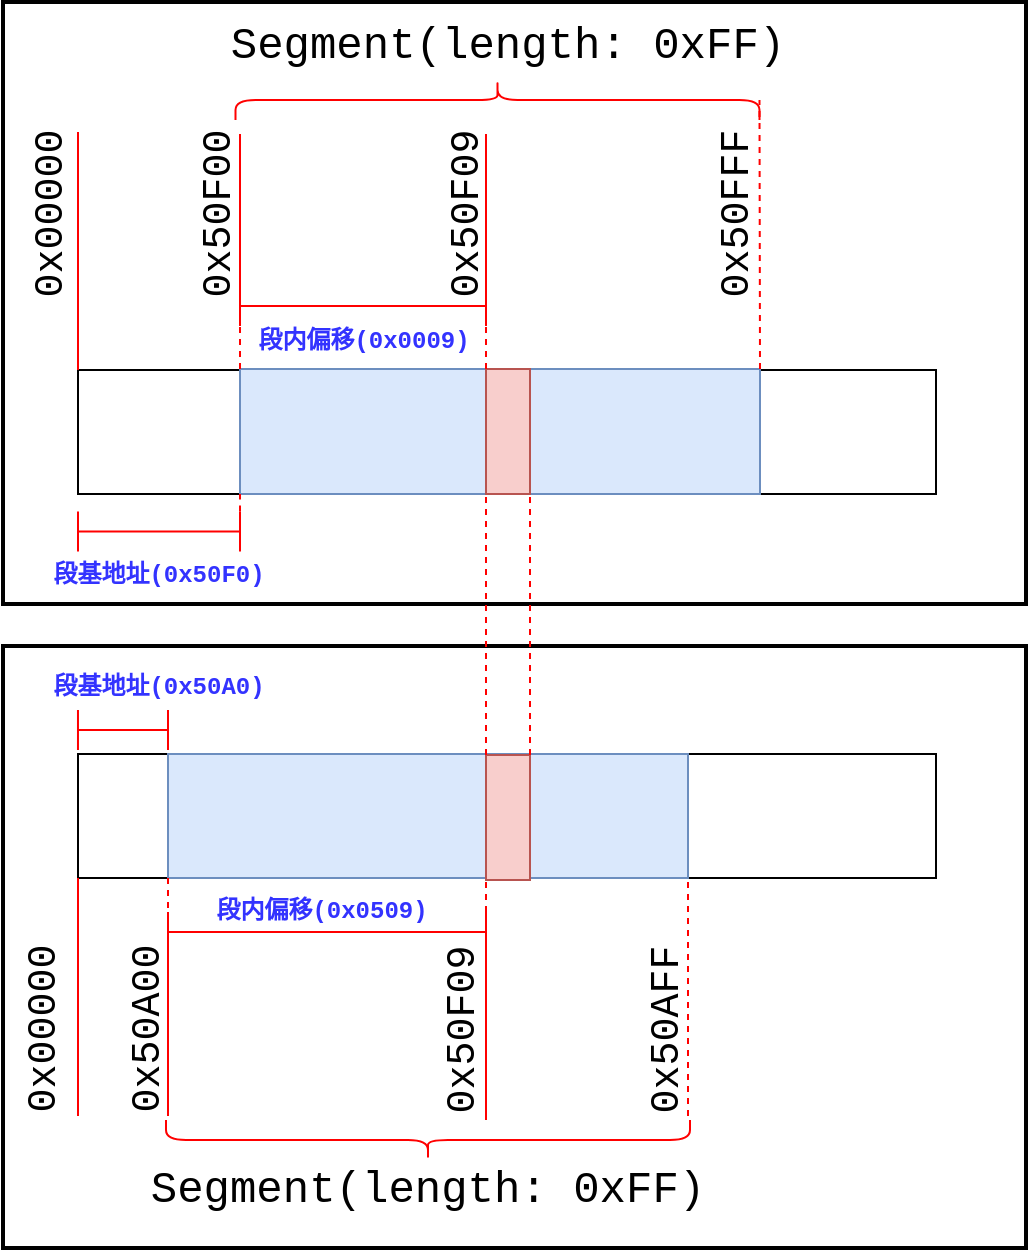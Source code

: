 <mxfile version="14.4.3" type="device"><diagram id="1t9665kTnES_BNAhb-0G" name="第 1 页"><mxGraphModel dx="1106" dy="844" grid="0" gridSize="10" guides="1" tooltips="1" connect="1" arrows="1" fold="1" page="0" pageScale="1" pageWidth="827" pageHeight="1169" math="0" shadow="0"><root><mxCell id="0"/><mxCell id="1" parent="0"/><mxCell id="i_eCG1NpwLswjeykH-Vu-57" value="" style="rounded=0;whiteSpace=wrap;html=1;strokeWidth=2;fontSize=22;fillColor=#FFFFFF;" vertex="1" parent="1"><mxGeometry x="20.5" y="500" width="511.5" height="301" as="geometry"/></mxCell><mxCell id="i_eCG1NpwLswjeykH-Vu-56" value="" style="rounded=0;whiteSpace=wrap;html=1;strokeWidth=2;fontSize=22;fillColor=#FFFFFF;" vertex="1" parent="1"><mxGeometry x="20.5" y="178" width="511.5" height="301" as="geometry"/></mxCell><mxCell id="i_eCG1NpwLswjeykH-Vu-1" value="" style="rounded=0;whiteSpace=wrap;html=1;" vertex="1" parent="1"><mxGeometry x="58" y="362" width="429" height="62" as="geometry"/></mxCell><mxCell id="i_eCG1NpwLswjeykH-Vu-2" value="" style="rounded=0;whiteSpace=wrap;html=1;fillColor=#dae8fc;strokeColor=#6c8ebf;" vertex="1" parent="1"><mxGeometry x="139" y="361.5" width="260" height="62.5" as="geometry"/></mxCell><mxCell id="i_eCG1NpwLswjeykH-Vu-3" value="" style="rounded=0;whiteSpace=wrap;html=1;fillColor=#f8cecc;strokeColor=#b85450;" vertex="1" parent="1"><mxGeometry x="262" y="361.5" width="22" height="62.5" as="geometry"/></mxCell><mxCell id="i_eCG1NpwLswjeykH-Vu-4" value="" style="shape=crossbar;whiteSpace=wrap;html=1;rounded=1;fillColor=#ffffff;strokeColor=#FF0000;" vertex="1" parent="1"><mxGeometry x="58" y="432.75" width="81" height="20" as="geometry"/></mxCell><mxCell id="i_eCG1NpwLswjeykH-Vu-5" value="" style="endArrow=none;dashed=1;html=1;entryX=0;entryY=1;entryDx=0;entryDy=0;exitX=1;exitY=0;exitDx=0;exitDy=0;exitPerimeter=0;strokeColor=#FF0000;" edge="1" parent="1" source="i_eCG1NpwLswjeykH-Vu-4" target="i_eCG1NpwLswjeykH-Vu-2"><mxGeometry width="50" height="50" relative="1" as="geometry"><mxPoint x="387" y="456" as="sourcePoint"/><mxPoint x="437" y="406" as="targetPoint"/></mxGeometry></mxCell><mxCell id="i_eCG1NpwLswjeykH-Vu-6" value="" style="shape=crossbar;whiteSpace=wrap;html=1;rounded=1;fillColor=#ffffff;strokeColor=#FF0000;" vertex="1" parent="1"><mxGeometry x="139" y="320" width="123" height="20" as="geometry"/></mxCell><mxCell id="i_eCG1NpwLswjeykH-Vu-7" value="" style="endArrow=none;dashed=1;html=1;entryX=1;entryY=1;entryDx=0;entryDy=0;exitX=0;exitY=0;exitDx=0;exitDy=0;entryPerimeter=0;strokeColor=#FF0000;" edge="1" parent="1" source="i_eCG1NpwLswjeykH-Vu-3" target="i_eCG1NpwLswjeykH-Vu-6"><mxGeometry width="50" height="50" relative="1" as="geometry"><mxPoint x="149" y="572" as="sourcePoint"/><mxPoint x="149" y="532.5" as="targetPoint"/></mxGeometry></mxCell><mxCell id="i_eCG1NpwLswjeykH-Vu-8" value="" style="endArrow=none;dashed=1;html=1;entryX=0;entryY=1;entryDx=0;entryDy=0;exitX=0;exitY=0;exitDx=0;exitDy=0;entryPerimeter=0;strokeColor=#FF0000;" edge="1" parent="1" source="i_eCG1NpwLswjeykH-Vu-2" target="i_eCG1NpwLswjeykH-Vu-6"><mxGeometry width="50" height="50" relative="1" as="geometry"><mxPoint x="159" y="582" as="sourcePoint"/><mxPoint x="159" y="542.5" as="targetPoint"/></mxGeometry></mxCell><mxCell id="i_eCG1NpwLswjeykH-Vu-11" value="&lt;font face=&quot;Courier New&quot; color=&quot;#3333ff&quot; size=&quot;1&quot;&gt;&lt;b style=&quot;font-size: 12px&quot;&gt;段基地址(0x50F0)&lt;/b&gt;&lt;/font&gt;" style="text;html=1;strokeColor=none;fillColor=none;align=center;verticalAlign=middle;whiteSpace=wrap;rounded=0;fontSize=15;" vertex="1" parent="1"><mxGeometry x="25.87" y="452.75" width="145.25" height="20" as="geometry"/></mxCell><mxCell id="i_eCG1NpwLswjeykH-Vu-12" value="&lt;font face=&quot;Courier New&quot; style=&quot;font-size: 12px&quot;&gt;段内偏移(0x0009)&lt;/font&gt;" style="text;html=1;fillColor=none;align=center;verticalAlign=middle;whiteSpace=wrap;rounded=0;fontSize=15;fontColor=#3333FF;fontStyle=1;" vertex="1" parent="1"><mxGeometry x="146.5" y="336" width="108" height="20" as="geometry"/></mxCell><mxCell id="i_eCG1NpwLswjeykH-Vu-13" value="" style="shape=curlyBracket;whiteSpace=wrap;html=1;rounded=1;strokeWidth=1;fillColor=#ffffff;rotation=90;strokeColor=#FF0000;" vertex="1" parent="1"><mxGeometry x="257.75" y="96" width="20" height="262" as="geometry"/></mxCell><mxCell id="i_eCG1NpwLswjeykH-Vu-14" value="&lt;font face=&quot;Courier New&quot; style=&quot;font-size: 22px;&quot;&gt;&lt;span style=&quot;font-size: 22px;&quot;&gt;Segment(length: 0xFF)&lt;/span&gt;&lt;/font&gt;" style="text;html=1;fillColor=none;align=center;verticalAlign=middle;whiteSpace=wrap;rounded=0;rotation=0;fontSize=22;" vertex="1" parent="1"><mxGeometry x="79.5" y="190" width="386" height="20" as="geometry"/></mxCell><mxCell id="i_eCG1NpwLswjeykH-Vu-17" value="&lt;font face=&quot;Courier New&quot; style=&quot;font-size: 20px;&quot;&gt;0x00000&lt;/font&gt;" style="text;html=1;fillColor=none;align=center;verticalAlign=middle;whiteSpace=wrap;rounded=0;rotation=-90;fontSize=20;" vertex="1" parent="1"><mxGeometry x="-1" y="274" width="87.5" height="20" as="geometry"/></mxCell><mxCell id="i_eCG1NpwLswjeykH-Vu-18" value="&lt;font face=&quot;Courier New&quot; style=&quot;font-size: 20px&quot;&gt;0x50F00&lt;/font&gt;" style="text;html=1;fillColor=none;align=center;verticalAlign=middle;whiteSpace=wrap;rounded=0;rotation=-90;fontSize=20;" vertex="1" parent="1"><mxGeometry x="83" y="274" width="87.5" height="20" as="geometry"/></mxCell><mxCell id="i_eCG1NpwLswjeykH-Vu-19" value="" style="endArrow=none;html=1;strokeWidth=1;fontSize=20;exitX=0;exitY=0;exitDx=0;exitDy=0;strokeColor=#FF0000;" edge="1" parent="1" source="i_eCG1NpwLswjeykH-Vu-1"><mxGeometry width="50" height="50" relative="1" as="geometry"><mxPoint x="387" y="383" as="sourcePoint"/><mxPoint x="58" y="243" as="targetPoint"/></mxGeometry></mxCell><mxCell id="i_eCG1NpwLswjeykH-Vu-22" value="" style="endArrow=none;html=1;strokeWidth=1;fontSize=20;exitX=0;exitY=0;exitDx=0;exitDy=0;exitPerimeter=0;strokeColor=#FF0000;" edge="1" parent="1" source="i_eCG1NpwLswjeykH-Vu-6"><mxGeometry width="50" height="50" relative="1" as="geometry"><mxPoint x="68" y="372" as="sourcePoint"/><mxPoint x="139" y="244" as="targetPoint"/></mxGeometry></mxCell><mxCell id="i_eCG1NpwLswjeykH-Vu-23" value="" style="rounded=0;whiteSpace=wrap;html=1;" vertex="1" parent="1"><mxGeometry x="58" y="554" width="429" height="62" as="geometry"/></mxCell><mxCell id="i_eCG1NpwLswjeykH-Vu-24" value="" style="rounded=0;whiteSpace=wrap;html=1;fillColor=#dae8fc;strokeColor=#6c8ebf;" vertex="1" parent="1"><mxGeometry x="103" y="554" width="260" height="62" as="geometry"/></mxCell><mxCell id="i_eCG1NpwLswjeykH-Vu-25" value="" style="rounded=0;whiteSpace=wrap;html=1;fillColor=#f8cecc;strokeColor=#b85450;" vertex="1" parent="1"><mxGeometry x="262" y="554.5" width="22" height="62.5" as="geometry"/></mxCell><mxCell id="i_eCG1NpwLswjeykH-Vu-26" value="" style="endArrow=none;dashed=1;html=1;entryX=0.5;entryY=0;entryDx=0;entryDy=0;exitX=1;exitY=0;exitDx=0;exitDy=0;strokeColor=#FF0000;" edge="1" parent="1" source="i_eCG1NpwLswjeykH-Vu-2" target="i_eCG1NpwLswjeykH-Vu-13"><mxGeometry width="50" height="50" relative="1" as="geometry"><mxPoint x="272" y="371.5" as="sourcePoint"/><mxPoint x="272" y="350" as="targetPoint"/></mxGeometry></mxCell><mxCell id="i_eCG1NpwLswjeykH-Vu-28" value="" style="endArrow=none;dashed=1;html=1;entryX=0;entryY=1;entryDx=0;entryDy=0;exitX=0;exitY=0;exitDx=0;exitDy=0;strokeColor=#FF0000;" edge="1" parent="1" source="i_eCG1NpwLswjeykH-Vu-25" target="i_eCG1NpwLswjeykH-Vu-3"><mxGeometry width="50" height="50" relative="1" as="geometry"><mxPoint x="409" y="371.5" as="sourcePoint"/><mxPoint x="408.75" y="312.75" as="targetPoint"/></mxGeometry></mxCell><mxCell id="i_eCG1NpwLswjeykH-Vu-29" value="" style="endArrow=none;dashed=1;html=1;entryX=1;entryY=1;entryDx=0;entryDy=0;exitX=1;exitY=0;exitDx=0;exitDy=0;strokeColor=#FF0000;" edge="1" parent="1" source="i_eCG1NpwLswjeykH-Vu-25" target="i_eCG1NpwLswjeykH-Vu-3"><mxGeometry width="50" height="50" relative="1" as="geometry"><mxPoint x="272" y="506" as="sourcePoint"/><mxPoint x="272" y="434" as="targetPoint"/></mxGeometry></mxCell><mxCell id="i_eCG1NpwLswjeykH-Vu-31" value="" style="endArrow=none;html=1;strokeWidth=1;fontSize=20;exitX=0;exitY=0;exitDx=0;exitDy=0;exitPerimeter=0;strokeColor=#FF0000;" edge="1" parent="1"><mxGeometry width="50" height="50" relative="1" as="geometry"><mxPoint x="262" y="320" as="sourcePoint"/><mxPoint x="262" y="244" as="targetPoint"/></mxGeometry></mxCell><mxCell id="i_eCG1NpwLswjeykH-Vu-32" value="&lt;font face=&quot;Courier New&quot; style=&quot;font-size: 20px&quot;&gt;0x50F09&lt;/font&gt;" style="text;html=1;fillColor=none;align=center;verticalAlign=middle;whiteSpace=wrap;rounded=0;rotation=-90;fontSize=20;" vertex="1" parent="1"><mxGeometry x="207" y="274" width="87.5" height="20" as="geometry"/></mxCell><mxCell id="i_eCG1NpwLswjeykH-Vu-33" value="&lt;font face=&quot;Courier New&quot; style=&quot;font-size: 20px&quot;&gt;0x50FFF&lt;/font&gt;" style="text;html=1;fillColor=none;align=center;verticalAlign=middle;whiteSpace=wrap;rounded=0;rotation=-90;fontSize=20;" vertex="1" parent="1"><mxGeometry x="342" y="274" width="87.5" height="20" as="geometry"/></mxCell><mxCell id="i_eCG1NpwLswjeykH-Vu-35" value="" style="shape=crossbar;whiteSpace=wrap;html=1;rounded=1;fillColor=#ffffff;strokeColor=#FF0000;" vertex="1" parent="1"><mxGeometry x="57.99" y="532" width="45.01" height="20" as="geometry"/></mxCell><mxCell id="i_eCG1NpwLswjeykH-Vu-37" value="&lt;font face=&quot;Courier New&quot; color=&quot;#3333ff&quot; size=&quot;1&quot;&gt;&lt;b style=&quot;font-size: 12px&quot;&gt;段基地址(0x50A0)&lt;/b&gt;&lt;/font&gt;" style="text;html=1;strokeColor=none;fillColor=none;align=center;verticalAlign=middle;whiteSpace=wrap;rounded=0;fontSize=15;" vertex="1" parent="1"><mxGeometry x="25.88" y="509" width="145.25" height="20" as="geometry"/></mxCell><mxCell id="i_eCG1NpwLswjeykH-Vu-38" value="&lt;font face=&quot;Courier New&quot; style=&quot;font-size: 20px&quot;&gt;0x50A00&lt;/font&gt;" style="text;html=1;fillColor=none;align=center;verticalAlign=middle;whiteSpace=wrap;rounded=0;rotation=-90;fontSize=20;" vertex="1" parent="1"><mxGeometry x="47.5" y="682" width="87.5" height="20" as="geometry"/></mxCell><mxCell id="i_eCG1NpwLswjeykH-Vu-40" value="&lt;font face=&quot;Courier New&quot; style=&quot;font-size: 20px;&quot;&gt;0x00000&lt;/font&gt;" style="text;html=1;fillColor=none;align=center;verticalAlign=middle;whiteSpace=wrap;rounded=0;rotation=-90;fontSize=20;" vertex="1" parent="1"><mxGeometry x="-4.5" y="682" width="87.5" height="20" as="geometry"/></mxCell><mxCell id="i_eCG1NpwLswjeykH-Vu-41" value="" style="endArrow=none;html=1;strokeWidth=1;fontSize=20;exitX=0;exitY=0;exitDx=0;exitDy=0;strokeColor=#FF0000;" edge="1" parent="1"><mxGeometry width="50" height="50" relative="1" as="geometry"><mxPoint x="58.0" y="735" as="sourcePoint"/><mxPoint x="58" y="616" as="targetPoint"/></mxGeometry></mxCell><mxCell id="i_eCG1NpwLswjeykH-Vu-42" value="" style="endArrow=none;html=1;strokeWidth=1;fontSize=20;exitX=0;exitY=0;exitDx=0;exitDy=0;entryX=0;entryY=1;entryDx=0;entryDy=0;entryPerimeter=0;strokeColor=#FF0000;" edge="1" parent="1" target="i_eCG1NpwLswjeykH-Vu-46"><mxGeometry width="50" height="50" relative="1" as="geometry"><mxPoint x="103.0" y="735" as="sourcePoint"/><mxPoint x="103" y="616" as="targetPoint"/></mxGeometry></mxCell><mxCell id="i_eCG1NpwLswjeykH-Vu-43" value="&lt;font face=&quot;Courier New&quot; style=&quot;font-size: 20px&quot;&gt;0x50F09&lt;/font&gt;" style="text;html=1;fillColor=none;align=center;verticalAlign=middle;whiteSpace=wrap;rounded=0;rotation=-90;fontSize=20;" vertex="1" parent="1"><mxGeometry x="205" y="682" width="87.5" height="20" as="geometry"/></mxCell><mxCell id="i_eCG1NpwLswjeykH-Vu-44" value="" style="endArrow=none;html=1;strokeWidth=1;fontSize=20;strokeColor=#FF0000;" edge="1" parent="1"><mxGeometry width="50" height="50" relative="1" as="geometry"><mxPoint x="262" y="737" as="sourcePoint"/><mxPoint x="262" y="653" as="targetPoint"/></mxGeometry></mxCell><mxCell id="i_eCG1NpwLswjeykH-Vu-45" value="&lt;font face=&quot;Courier New&quot; style=&quot;font-size: 12px&quot;&gt;段内偏移(0x0509)&lt;/font&gt;" style="text;html=1;fillColor=none;align=center;verticalAlign=middle;whiteSpace=wrap;rounded=0;fontSize=15;fontColor=#3333FF;fontStyle=1;" vertex="1" parent="1"><mxGeometry x="111.25" y="621" width="137.75" height="20" as="geometry"/></mxCell><mxCell id="i_eCG1NpwLswjeykH-Vu-46" value="" style="shape=crossbar;whiteSpace=wrap;html=1;rounded=1;fillColor=#ffffff;strokeColor=#FF0000;" vertex="1" parent="1"><mxGeometry x="103" y="633" width="159" height="20" as="geometry"/></mxCell><mxCell id="i_eCG1NpwLswjeykH-Vu-49" value="" style="endArrow=none;dashed=1;html=1;entryX=0;entryY=0;entryDx=0;entryDy=0;exitX=0;exitY=1;exitDx=0;exitDy=0;entryPerimeter=0;strokeColor=#FF0000;" edge="1" parent="1" source="i_eCG1NpwLswjeykH-Vu-24" target="i_eCG1NpwLswjeykH-Vu-46"><mxGeometry width="50" height="50" relative="1" as="geometry"><mxPoint x="272" y="391.5" as="sourcePoint"/><mxPoint x="272" y="370" as="targetPoint"/></mxGeometry></mxCell><mxCell id="i_eCG1NpwLswjeykH-Vu-50" value="" style="endArrow=none;dashed=1;html=1;exitX=1;exitY=0;exitDx=0;exitDy=0;exitPerimeter=0;strokeColor=#FF0000;" edge="1" parent="1" source="i_eCG1NpwLswjeykH-Vu-46"><mxGeometry width="50" height="50" relative="1" as="geometry"><mxPoint x="282" y="401.5" as="sourcePoint"/><mxPoint x="262" y="615" as="targetPoint"/></mxGeometry></mxCell><mxCell id="i_eCG1NpwLswjeykH-Vu-52" value="&lt;font face=&quot;Courier New&quot; style=&quot;font-size: 20px&quot;&gt;0x50AFF&lt;/font&gt;" style="text;html=1;fillColor=none;align=center;verticalAlign=middle;whiteSpace=wrap;rounded=0;rotation=-90;fontSize=20;" vertex="1" parent="1"><mxGeometry x="307" y="682" width="87.5" height="20" as="geometry"/></mxCell><mxCell id="i_eCG1NpwLswjeykH-Vu-53" value="" style="endArrow=none;dashed=1;html=1;entryX=0.5;entryY=0;entryDx=0;entryDy=0;strokeColor=#FF0000;" edge="1" parent="1"><mxGeometry width="50" height="50" relative="1" as="geometry"><mxPoint x="363" y="735" as="sourcePoint"/><mxPoint x="363" y="616" as="targetPoint"/></mxGeometry></mxCell><mxCell id="i_eCG1NpwLswjeykH-Vu-54" value="" style="shape=curlyBracket;whiteSpace=wrap;html=1;rounded=1;strokeWidth=1;fillColor=#ffffff;rotation=-90;strokeColor=#FF0000;" vertex="1" parent="1"><mxGeometry x="223" y="616" width="20" height="262" as="geometry"/></mxCell><mxCell id="i_eCG1NpwLswjeykH-Vu-55" value="&lt;font face=&quot;Courier New&quot; style=&quot;font-size: 22px;&quot;&gt;&lt;span style=&quot;font-size: 22px;&quot;&gt;Segment(length: 0xFF)&lt;/span&gt;&lt;/font&gt;" style="text;html=1;fillColor=none;align=center;verticalAlign=middle;whiteSpace=wrap;rounded=0;rotation=0;fontSize=22;" vertex="1" parent="1"><mxGeometry x="40" y="762" width="386" height="20" as="geometry"/></mxCell></root></mxGraphModel></diagram></mxfile>